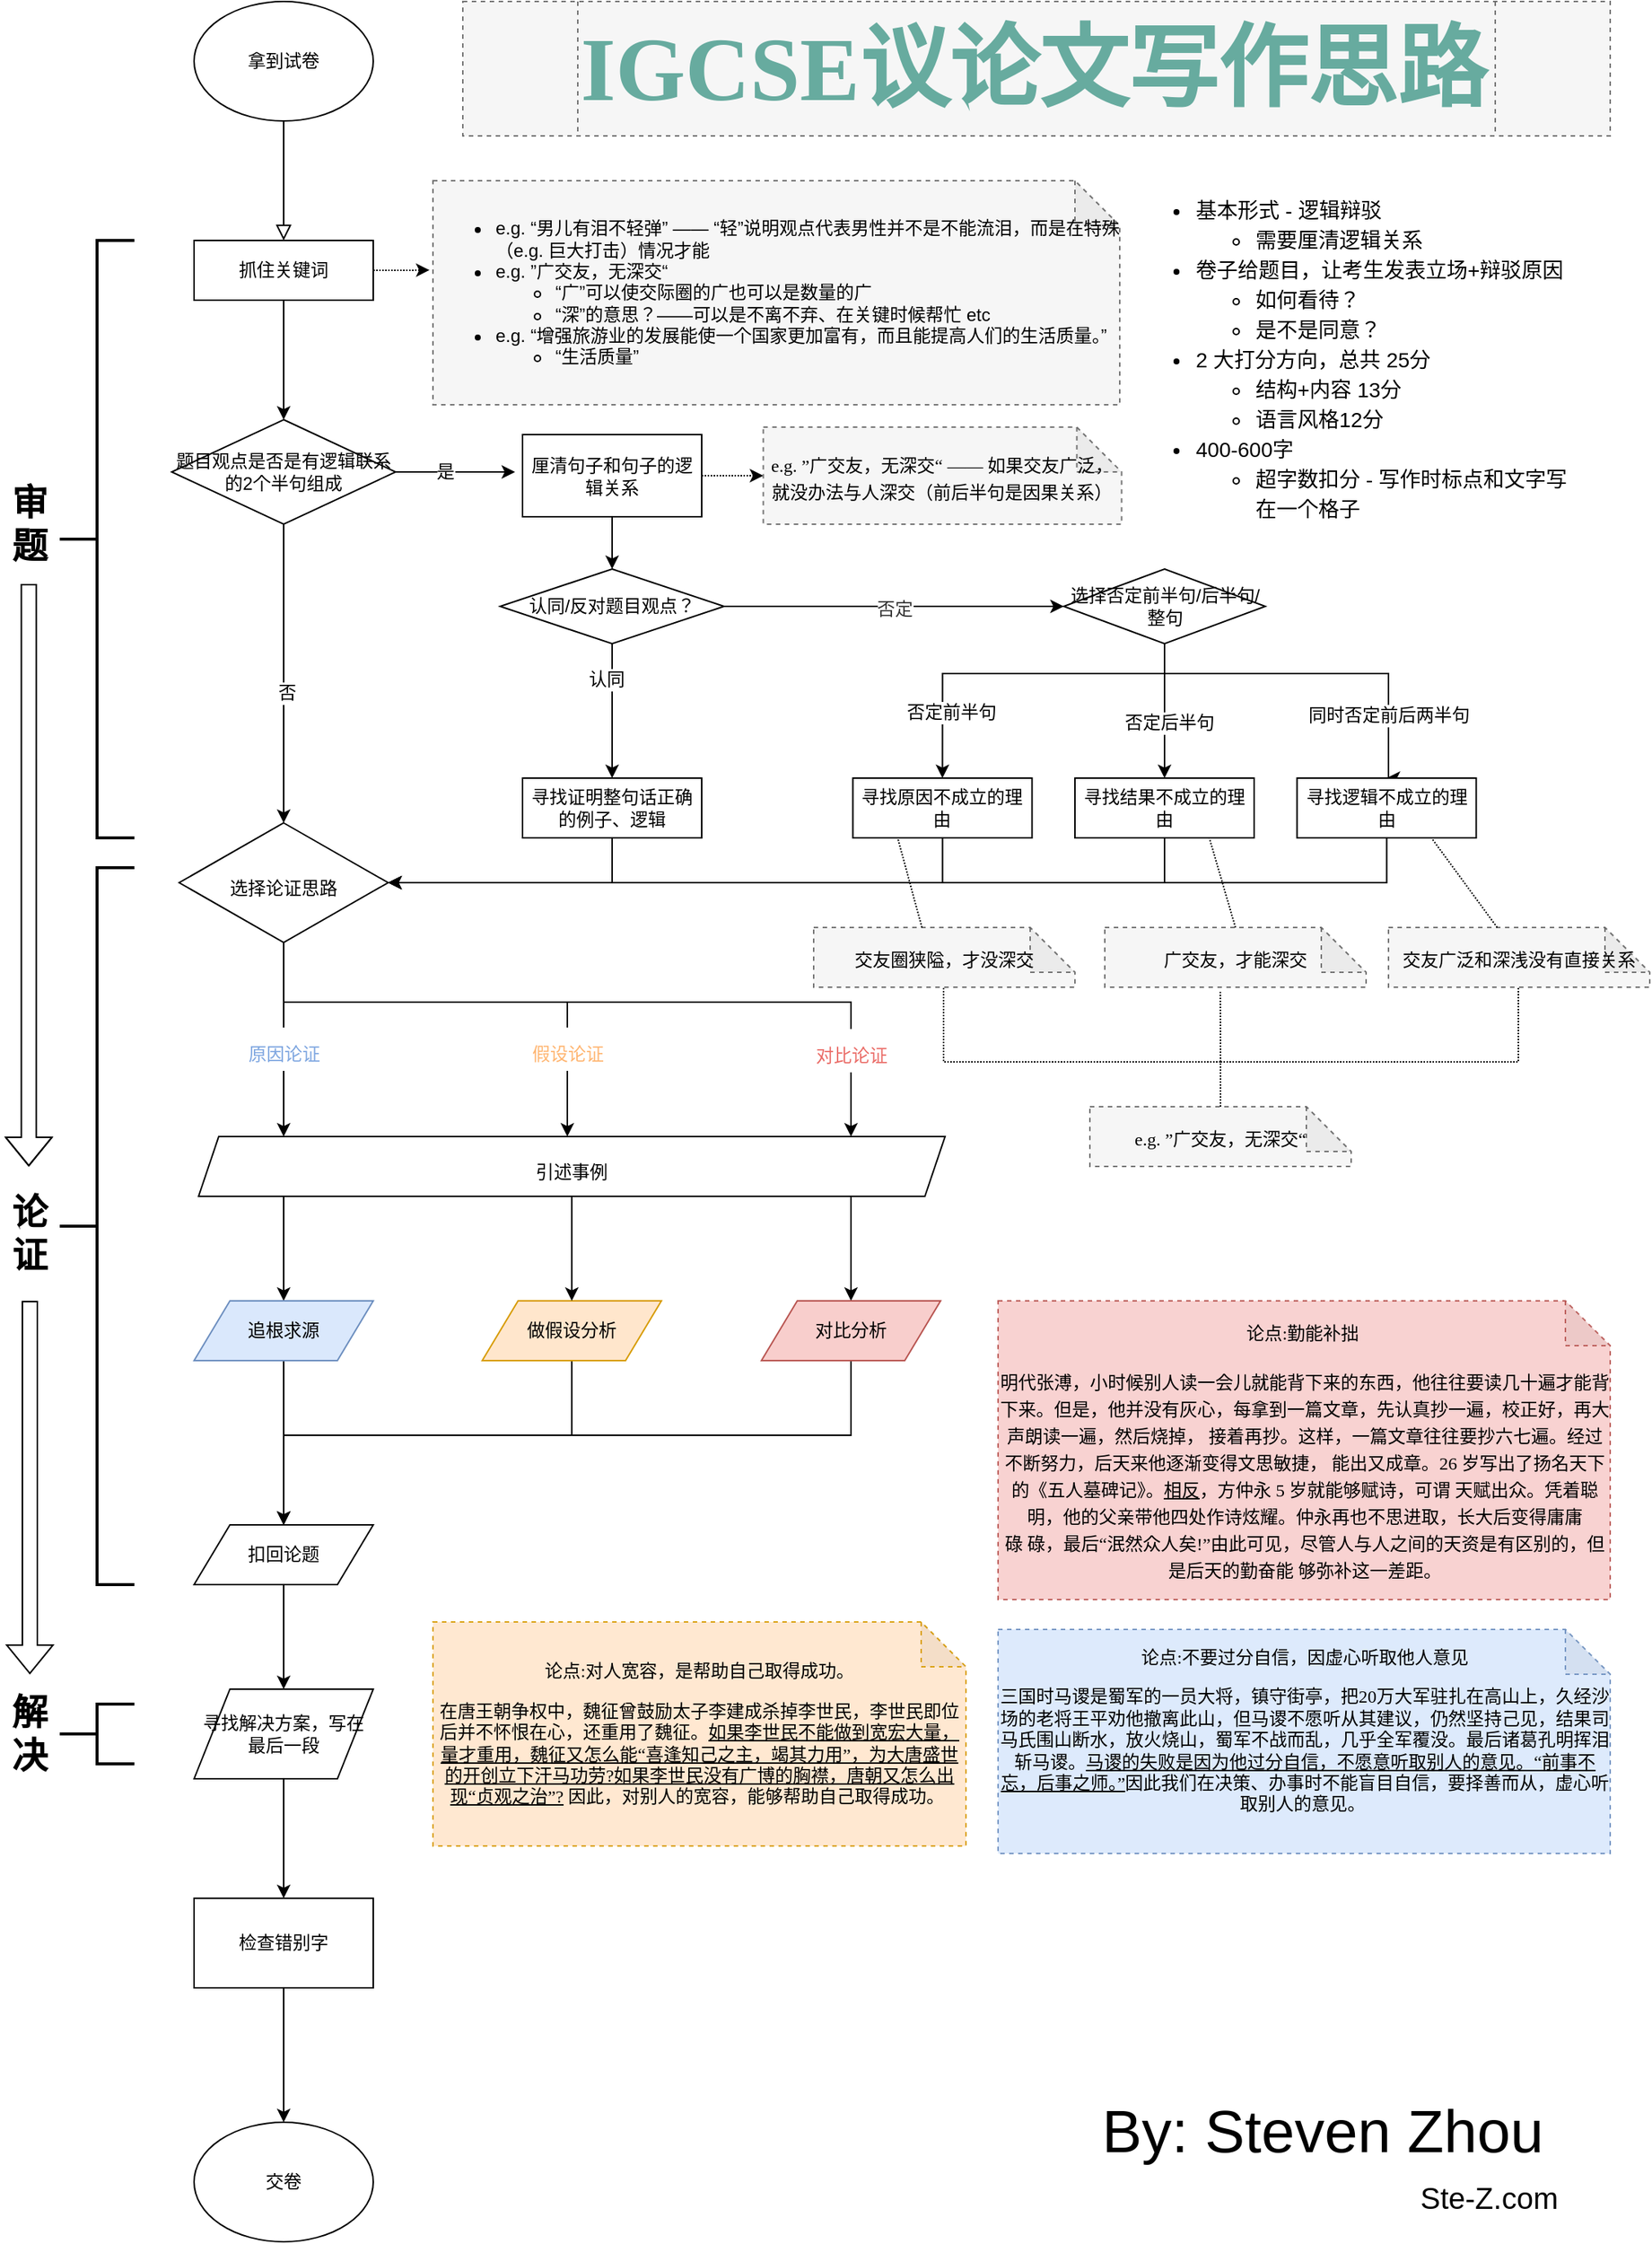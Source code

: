 <mxfile version="12.7.9" type="github">
  <diagram id="C5RBs43oDa-KdzZeNtuy" name="Page-1">
    <mxGraphModel dx="2218" dy="1320" grid="1" gridSize="10" guides="1" tooltips="1" connect="1" arrows="1" fold="1" page="1" pageScale="1" pageWidth="1169" pageHeight="1654" math="0" shadow="0">
      <root>
        <mxCell id="WIyWlLk6GJQsqaUBKTNV-0" />
        <mxCell id="WIyWlLk6GJQsqaUBKTNV-1" parent="WIyWlLk6GJQsqaUBKTNV-0" />
        <mxCell id="WIyWlLk6GJQsqaUBKTNV-2" value="" style="rounded=0;html=1;jettySize=auto;orthogonalLoop=1;fontSize=11;endArrow=block;endFill=0;endSize=8;strokeWidth=1;shadow=0;labelBackgroundColor=none;edgeStyle=orthogonalEdgeStyle;" parent="WIyWlLk6GJQsqaUBKTNV-1" edge="1">
          <mxGeometry relative="1" as="geometry">
            <mxPoint x="220" y="120" as="sourcePoint" />
            <mxPoint x="220" y="200" as="targetPoint" />
          </mxGeometry>
        </mxCell>
        <mxCell id="fNBgP7wJLayAHlmzlizY-0" value="拿到试卷" style="ellipse;whiteSpace=wrap;html=1;" parent="WIyWlLk6GJQsqaUBKTNV-1" vertex="1">
          <mxGeometry x="160" y="40" width="120" height="80" as="geometry" />
        </mxCell>
        <mxCell id="fNBgP7wJLayAHlmzlizY-6" value="" style="edgeStyle=orthogonalEdgeStyle;rounded=0;orthogonalLoop=1;jettySize=auto;html=1;" parent="WIyWlLk6GJQsqaUBKTNV-1" source="fNBgP7wJLayAHlmzlizY-3" edge="1">
          <mxGeometry relative="1" as="geometry">
            <mxPoint x="220" y="320" as="targetPoint" />
          </mxGeometry>
        </mxCell>
        <mxCell id="fNBgP7wJLayAHlmzlizY-166" style="edgeStyle=orthogonalEdgeStyle;rounded=0;orthogonalLoop=1;jettySize=auto;html=1;entryX=-0.005;entryY=0.399;entryDx=0;entryDy=0;entryPerimeter=0;dashed=1;dashPattern=1 1;fontFamily=Lucida Console;fontSize=60;fontColor=#333333;" parent="WIyWlLk6GJQsqaUBKTNV-1" source="fNBgP7wJLayAHlmzlizY-3" target="fNBgP7wJLayAHlmzlizY-158" edge="1">
          <mxGeometry relative="1" as="geometry" />
        </mxCell>
        <mxCell id="fNBgP7wJLayAHlmzlizY-3" value="抓住关键词" style="rounded=0;whiteSpace=wrap;html=1;" parent="WIyWlLk6GJQsqaUBKTNV-1" vertex="1">
          <mxGeometry x="160" y="200" width="120" height="40" as="geometry" />
        </mxCell>
        <mxCell id="fNBgP7wJLayAHlmzlizY-9" value="" style="edgeStyle=orthogonalEdgeStyle;rounded=0;orthogonalLoop=1;jettySize=auto;html=1;" parent="WIyWlLk6GJQsqaUBKTNV-1" source="fNBgP7wJLayAHlmzlizY-7" edge="1">
          <mxGeometry relative="1" as="geometry">
            <mxPoint x="375.0" y="355" as="targetPoint" />
          </mxGeometry>
        </mxCell>
        <mxCell id="fNBgP7wJLayAHlmzlizY-14" value="是" style="text;html=1;align=center;verticalAlign=middle;resizable=0;points=[];labelBackgroundColor=#ffffff;" parent="fNBgP7wJLayAHlmzlizY-9" vertex="1" connectable="0">
          <mxGeometry x="-0.175" relative="1" as="geometry">
            <mxPoint as="offset" />
          </mxGeometry>
        </mxCell>
        <mxCell id="fNBgP7wJLayAHlmzlizY-12" value="" style="edgeStyle=orthogonalEdgeStyle;rounded=0;orthogonalLoop=1;jettySize=auto;html=1;entryX=0.5;entryY=0;entryDx=0;entryDy=0;" parent="WIyWlLk6GJQsqaUBKTNV-1" source="fNBgP7wJLayAHlmzlizY-7" target="fNBgP7wJLayAHlmzlizY-26" edge="1">
          <mxGeometry relative="1" as="geometry">
            <mxPoint x="220" y="470" as="targetPoint" />
          </mxGeometry>
        </mxCell>
        <mxCell id="fNBgP7wJLayAHlmzlizY-13" value="否" style="text;html=1;align=center;verticalAlign=middle;resizable=0;points=[];labelBackgroundColor=#ffffff;" parent="fNBgP7wJLayAHlmzlizY-12" vertex="1" connectable="0">
          <mxGeometry x="0.125" y="2" relative="1" as="geometry">
            <mxPoint as="offset" />
          </mxGeometry>
        </mxCell>
        <mxCell id="fNBgP7wJLayAHlmzlizY-7" value="题目观点是否是有逻辑联系的2个半句组成" style="rhombus;whiteSpace=wrap;html=1;align=center;verticalAlign=middle;" parent="WIyWlLk6GJQsqaUBKTNV-1" vertex="1">
          <mxGeometry x="145" y="320" width="150" height="70" as="geometry" />
        </mxCell>
        <mxCell id="fNBgP7wJLayAHlmzlizY-93" value="" style="edgeStyle=orthogonalEdgeStyle;rounded=0;orthogonalLoop=1;jettySize=auto;html=1;fontSize=12;entryX=0.5;entryY=0;entryDx=0;entryDy=0;" parent="WIyWlLk6GJQsqaUBKTNV-1" source="fNBgP7wJLayAHlmzlizY-15" target="fNBgP7wJLayAHlmzlizY-94" edge="1">
          <mxGeometry relative="1" as="geometry">
            <mxPoint x="440" y="450" as="targetPoint" />
          </mxGeometry>
        </mxCell>
        <mxCell id="fNBgP7wJLayAHlmzlizY-160" style="edgeStyle=orthogonalEdgeStyle;rounded=0;orthogonalLoop=1;jettySize=auto;html=1;entryX=0;entryY=0.5;entryDx=0;entryDy=0;entryPerimeter=0;dashed=1;dashPattern=1 1;fontFamily=Lucida Console;fontSize=60;fontColor=#333333;" parent="WIyWlLk6GJQsqaUBKTNV-1" source="fNBgP7wJLayAHlmzlizY-15" target="fNBgP7wJLayAHlmzlizY-157" edge="1">
          <mxGeometry relative="1" as="geometry" />
        </mxCell>
        <mxCell id="fNBgP7wJLayAHlmzlizY-15" value="厘清句子和句子的逻辑关系" style="rounded=0;whiteSpace=wrap;html=1;align=center;" parent="WIyWlLk6GJQsqaUBKTNV-1" vertex="1">
          <mxGeometry x="380" y="330" width="120" height="55" as="geometry" />
        </mxCell>
        <mxCell id="fNBgP7wJLayAHlmzlizY-16" value="" style="strokeWidth=2;html=1;shape=mxgraph.flowchart.annotation_2;align=left;labelPosition=right;pointerEvents=1;" parent="WIyWlLk6GJQsqaUBKTNV-1" vertex="1">
          <mxGeometry x="70" y="200" width="50" height="400" as="geometry" />
        </mxCell>
        <mxCell id="fNBgP7wJLayAHlmzlizY-126" style="edgeStyle=orthogonalEdgeStyle;rounded=0;orthogonalLoop=1;jettySize=auto;html=1;fontSize=12;fontColor=#EA6B66;shape=flexArrow;" parent="WIyWlLk6GJQsqaUBKTNV-1" edge="1">
          <mxGeometry relative="1" as="geometry">
            <mxPoint x="49.29" y="820" as="targetPoint" />
            <mxPoint x="49.29" y="430" as="sourcePoint" />
            <Array as="points">
              <mxPoint x="49.29" y="460" />
              <mxPoint x="49.29" y="460" />
            </Array>
          </mxGeometry>
        </mxCell>
        <mxCell id="fNBgP7wJLayAHlmzlizY-19" value="审题" style="text;html=1;strokeColor=none;fillColor=none;align=center;verticalAlign=middle;whiteSpace=wrap;rounded=0;fontStyle=1;fontSize=24;" parent="WIyWlLk6GJQsqaUBKTNV-1" vertex="1">
          <mxGeometry x="30" y="380" width="40" height="20" as="geometry" />
        </mxCell>
        <mxCell id="fNBgP7wJLayAHlmzlizY-24" value="" style="strokeWidth=2;html=1;shape=mxgraph.flowchart.annotation_2;align=left;labelPosition=right;pointerEvents=1;" parent="WIyWlLk6GJQsqaUBKTNV-1" vertex="1">
          <mxGeometry x="70" y="620" width="50" height="480" as="geometry" />
        </mxCell>
        <mxCell id="fNBgP7wJLayAHlmzlizY-130" style="edgeStyle=orthogonalEdgeStyle;shape=flexArrow;rounded=0;orthogonalLoop=1;jettySize=auto;html=1;fontSize=12;fontColor=#EA6B66;" parent="WIyWlLk6GJQsqaUBKTNV-1" edge="1">
          <mxGeometry relative="1" as="geometry">
            <mxPoint x="50" y="1160" as="targetPoint" />
            <mxPoint x="50" y="910" as="sourcePoint" />
          </mxGeometry>
        </mxCell>
        <mxCell id="fNBgP7wJLayAHlmzlizY-25" value="论证" style="text;html=1;strokeColor=none;fillColor=none;align=center;verticalAlign=middle;whiteSpace=wrap;rounded=0;fontStyle=1;fontSize=24;" parent="WIyWlLk6GJQsqaUBKTNV-1" vertex="1">
          <mxGeometry x="30" y="855" width="40" height="20" as="geometry" />
        </mxCell>
        <mxCell id="fNBgP7wJLayAHlmzlizY-28" value="" style="edgeStyle=orthogonalEdgeStyle;rounded=0;orthogonalLoop=1;jettySize=auto;html=1;fontSize=24;" parent="WIyWlLk6GJQsqaUBKTNV-1" source="fNBgP7wJLayAHlmzlizY-26" target="fNBgP7wJLayAHlmzlizY-35" edge="1">
          <mxGeometry relative="1" as="geometry">
            <mxPoint x="330" y="790" as="targetPoint" />
            <Array as="points">
              <mxPoint x="220" y="710" />
              <mxPoint x="410" y="710" />
            </Array>
          </mxGeometry>
        </mxCell>
        <mxCell id="fNBgP7wJLayAHlmzlizY-32" value="&lt;font style=&quot;font-size: 12px&quot;&gt;假设论证&lt;/font&gt;" style="text;html=1;align=center;verticalAlign=middle;resizable=0;points=[];labelBackgroundColor=#ffffff;fontSize=24;fontColor=#FFB570;" parent="fNBgP7wJLayAHlmzlizY-28" vertex="1" connectable="0">
          <mxGeometry x="0.583" y="-2" relative="1" as="geometry">
            <mxPoint x="2" y="6.9" as="offset" />
          </mxGeometry>
        </mxCell>
        <mxCell id="fNBgP7wJLayAHlmzlizY-29" style="edgeStyle=orthogonalEdgeStyle;rounded=0;orthogonalLoop=1;jettySize=auto;html=1;fontSize=24;" parent="WIyWlLk6GJQsqaUBKTNV-1" source="fNBgP7wJLayAHlmzlizY-26" target="fNBgP7wJLayAHlmzlizY-35" edge="1">
          <mxGeometry relative="1" as="geometry">
            <mxPoint x="220" y="790" as="targetPoint" />
            <Array as="points">
              <mxPoint x="220" y="770" />
              <mxPoint x="220" y="770" />
            </Array>
          </mxGeometry>
        </mxCell>
        <mxCell id="fNBgP7wJLayAHlmzlizY-31" value="&lt;font style=&quot;font-size: 12px&quot;&gt;原因论证&lt;/font&gt;" style="text;html=1;align=center;verticalAlign=middle;resizable=0;points=[];labelBackgroundColor=#ffffff;fontSize=24;fontColor=#7EA6E0;" parent="fNBgP7wJLayAHlmzlizY-29" vertex="1" connectable="0">
          <mxGeometry x="0.033" y="1" relative="1" as="geometry">
            <mxPoint x="-1" y="3.33" as="offset" />
          </mxGeometry>
        </mxCell>
        <mxCell id="fNBgP7wJLayAHlmzlizY-30" style="edgeStyle=orthogonalEdgeStyle;rounded=0;orthogonalLoop=1;jettySize=auto;html=1;fontSize=24;" parent="WIyWlLk6GJQsqaUBKTNV-1" source="fNBgP7wJLayAHlmzlizY-26" target="fNBgP7wJLayAHlmzlizY-35" edge="1">
          <mxGeometry relative="1" as="geometry">
            <mxPoint x="440" y="790" as="targetPoint" />
            <Array as="points">
              <mxPoint x="220" y="710" />
              <mxPoint x="600" y="710" />
            </Array>
          </mxGeometry>
        </mxCell>
        <mxCell id="fNBgP7wJLayAHlmzlizY-33" value="&lt;font style=&quot;font-size: 12px&quot;&gt;对比论证&lt;/font&gt;" style="text;html=1;align=center;verticalAlign=middle;resizable=0;points=[];labelBackgroundColor=#ffffff;fontSize=24;fontColor=#EA6B66;" parent="fNBgP7wJLayAHlmzlizY-30" vertex="1" connectable="0">
          <mxGeometry x="0.659" y="1" relative="1" as="geometry">
            <mxPoint x="-1" y="28.97" as="offset" />
          </mxGeometry>
        </mxCell>
        <mxCell id="fNBgP7wJLayAHlmzlizY-26" value="&lt;font style=&quot;font-size: 12px&quot;&gt;选择论证思路&lt;/font&gt;" style="rhombus;whiteSpace=wrap;html=1;fontSize=24;align=center;" parent="WIyWlLk6GJQsqaUBKTNV-1" vertex="1">
          <mxGeometry x="150" y="590" width="140" height="80" as="geometry" />
        </mxCell>
        <mxCell id="fNBgP7wJLayAHlmzlizY-38" value="" style="edgeStyle=orthogonalEdgeStyle;rounded=0;orthogonalLoop=1;jettySize=auto;html=1;fontSize=24;entryX=0.5;entryY=0;entryDx=0;entryDy=0;" parent="WIyWlLk6GJQsqaUBKTNV-1" source="fNBgP7wJLayAHlmzlizY-35" target="fNBgP7wJLayAHlmzlizY-66" edge="1">
          <mxGeometry relative="1" as="geometry">
            <mxPoint x="220.0" y="936.429" as="targetPoint" />
            <Array as="points">
              <mxPoint x="220" y="800" />
            </Array>
          </mxGeometry>
        </mxCell>
        <mxCell id="fNBgP7wJLayAHlmzlizY-75" style="edgeStyle=orthogonalEdgeStyle;rounded=0;orthogonalLoop=1;jettySize=auto;html=1;fontSize=12;" parent="WIyWlLk6GJQsqaUBKTNV-1" source="fNBgP7wJLayAHlmzlizY-35" target="fNBgP7wJLayAHlmzlizY-74" edge="1">
          <mxGeometry relative="1" as="geometry">
            <Array as="points">
              <mxPoint x="600" y="890" />
              <mxPoint x="600" y="890" />
            </Array>
          </mxGeometry>
        </mxCell>
        <mxCell id="fNBgP7wJLayAHlmzlizY-35" value="&lt;font style=&quot;font-size: 12px&quot;&gt;引述事例&lt;/font&gt;" style="shape=parallelogram;perimeter=parallelogramPerimeter;whiteSpace=wrap;html=1;fontSize=24;align=center;size=0.027;" parent="WIyWlLk6GJQsqaUBKTNV-1" vertex="1">
          <mxGeometry x="163" y="800" width="500" height="40" as="geometry" />
        </mxCell>
        <mxCell id="fNBgP7wJLayAHlmzlizY-71" style="edgeStyle=orthogonalEdgeStyle;rounded=0;orthogonalLoop=1;jettySize=auto;html=1;exitX=0.5;exitY=1;exitDx=0;exitDy=0;entryX=0.5;entryY=0;entryDx=0;entryDy=0;fontSize=12;" parent="WIyWlLk6GJQsqaUBKTNV-1" source="fNBgP7wJLayAHlmzlizY-66" edge="1">
          <mxGeometry relative="1" as="geometry">
            <mxPoint x="220.0" y="1060" as="targetPoint" />
          </mxGeometry>
        </mxCell>
        <mxCell id="fNBgP7wJLayAHlmzlizY-66" value="&lt;span style=&quot;white-space: normal&quot;&gt;追根求源&lt;/span&gt;" style="shape=parallelogram;perimeter=parallelogramPerimeter;whiteSpace=wrap;html=1;fontSize=12;align=center;fillColor=#dae8fc;strokeColor=#6c8ebf;" parent="WIyWlLk6GJQsqaUBKTNV-1" vertex="1">
          <mxGeometry x="160" y="910" width="120" height="40" as="geometry" />
        </mxCell>
        <mxCell id="fNBgP7wJLayAHlmzlizY-76" style="edgeStyle=orthogonalEdgeStyle;rounded=0;orthogonalLoop=1;jettySize=auto;html=1;entryX=0.5;entryY=0;entryDx=0;entryDy=0;fontSize=12;" parent="WIyWlLk6GJQsqaUBKTNV-1" source="fNBgP7wJLayAHlmzlizY-72" edge="1">
          <mxGeometry relative="1" as="geometry">
            <mxPoint x="220.0" y="1060" as="targetPoint" />
            <Array as="points">
              <mxPoint x="413" y="1000" />
              <mxPoint x="220" y="1000" />
            </Array>
          </mxGeometry>
        </mxCell>
        <mxCell id="fNBgP7wJLayAHlmzlizY-72" value="&lt;span style=&quot;white-space: normal&quot;&gt;做假设分析&lt;/span&gt;" style="shape=parallelogram;perimeter=parallelogramPerimeter;whiteSpace=wrap;html=1;fontSize=12;align=center;fillColor=#ffe6cc;strokeColor=#d79b00;" parent="WIyWlLk6GJQsqaUBKTNV-1" vertex="1">
          <mxGeometry x="353" y="910" width="120" height="40" as="geometry" />
        </mxCell>
        <mxCell id="fNBgP7wJLayAHlmzlizY-73" value="" style="edgeStyle=orthogonalEdgeStyle;rounded=0;orthogonalLoop=1;jettySize=auto;html=1;fontSize=24;entryX=0.5;entryY=0;entryDx=0;entryDy=0;" parent="WIyWlLk6GJQsqaUBKTNV-1" source="fNBgP7wJLayAHlmzlizY-35" target="fNBgP7wJLayAHlmzlizY-72" edge="1">
          <mxGeometry relative="1" as="geometry">
            <mxPoint x="410.0" y="840" as="sourcePoint" />
            <mxPoint x="410.0" y="930" as="targetPoint" />
            <Array as="points" />
          </mxGeometry>
        </mxCell>
        <mxCell id="fNBgP7wJLayAHlmzlizY-77" style="edgeStyle=orthogonalEdgeStyle;rounded=0;orthogonalLoop=1;jettySize=auto;html=1;fontSize=12;" parent="WIyWlLk6GJQsqaUBKTNV-1" source="fNBgP7wJLayAHlmzlizY-74" edge="1">
          <mxGeometry relative="1" as="geometry">
            <mxPoint x="220" y="1060" as="targetPoint" />
            <Array as="points">
              <mxPoint x="600" y="1000" />
              <mxPoint x="220" y="1000" />
            </Array>
          </mxGeometry>
        </mxCell>
        <mxCell id="fNBgP7wJLayAHlmzlizY-74" value="&lt;span style=&quot;white-space: normal&quot;&gt;对比分析&lt;/span&gt;" style="shape=parallelogram;perimeter=parallelogramPerimeter;whiteSpace=wrap;html=1;fontSize=12;align=center;fillColor=#f8cecc;strokeColor=#b85450;" parent="WIyWlLk6GJQsqaUBKTNV-1" vertex="1">
          <mxGeometry x="540" y="910" width="120" height="40" as="geometry" />
        </mxCell>
        <mxCell id="fNBgP7wJLayAHlmzlizY-79" style="edgeStyle=orthogonalEdgeStyle;rounded=0;orthogonalLoop=1;jettySize=auto;html=1;exitX=0.5;exitY=1;exitDx=0;exitDy=0;fontSize=12;" parent="WIyWlLk6GJQsqaUBKTNV-1" source="fNBgP7wJLayAHlmzlizY-78" edge="1">
          <mxGeometry relative="1" as="geometry">
            <mxPoint x="220.0" y="1170" as="targetPoint" />
          </mxGeometry>
        </mxCell>
        <mxCell id="fNBgP7wJLayAHlmzlizY-78" value="扣回论题" style="shape=parallelogram;perimeter=parallelogramPerimeter;whiteSpace=wrap;html=1;fontSize=12;align=center;" parent="WIyWlLk6GJQsqaUBKTNV-1" vertex="1">
          <mxGeometry x="160" y="1060" width="120" height="40" as="geometry" />
        </mxCell>
        <mxCell id="fNBgP7wJLayAHlmzlizY-131" style="edgeStyle=orthogonalEdgeStyle;rounded=0;orthogonalLoop=1;jettySize=auto;html=1;entryX=0.5;entryY=0;entryDx=0;entryDy=0;fontSize=12;fontColor=#EA6B66;" parent="WIyWlLk6GJQsqaUBKTNV-1" source="fNBgP7wJLayAHlmzlizY-80" target="fNBgP7wJLayAHlmzlizY-85" edge="1">
          <mxGeometry relative="1" as="geometry" />
        </mxCell>
        <mxCell id="fNBgP7wJLayAHlmzlizY-80" value="&lt;span style=&quot;white-space: normal&quot;&gt;寻找解决方案，写在最后一段&lt;/span&gt;" style="shape=parallelogram;perimeter=parallelogramPerimeter;whiteSpace=wrap;html=1;fontSize=12;align=center;" parent="WIyWlLk6GJQsqaUBKTNV-1" vertex="1">
          <mxGeometry x="160" y="1170" width="120" height="60" as="geometry" />
        </mxCell>
        <mxCell id="fNBgP7wJLayAHlmzlizY-84" value="交卷" style="ellipse;whiteSpace=wrap;html=1;fontSize=12;align=center;" parent="WIyWlLk6GJQsqaUBKTNV-1" vertex="1">
          <mxGeometry x="160" y="1460" width="120" height="80" as="geometry" />
        </mxCell>
        <mxCell id="fNBgP7wJLayAHlmzlizY-117" style="edgeStyle=orthogonalEdgeStyle;rounded=0;orthogonalLoop=1;jettySize=auto;html=1;fontSize=12;" parent="WIyWlLk6GJQsqaUBKTNV-1" source="fNBgP7wJLayAHlmzlizY-85" target="fNBgP7wJLayAHlmzlizY-84" edge="1">
          <mxGeometry relative="1" as="geometry" />
        </mxCell>
        <mxCell id="fNBgP7wJLayAHlmzlizY-85" value="检查错别字" style="rounded=0;whiteSpace=wrap;html=1;fontSize=12;align=center;" parent="WIyWlLk6GJQsqaUBKTNV-1" vertex="1">
          <mxGeometry x="160" y="1310" width="120" height="60" as="geometry" />
        </mxCell>
        <mxCell id="fNBgP7wJLayAHlmzlizY-98" style="edgeStyle=orthogonalEdgeStyle;rounded=0;orthogonalLoop=1;jettySize=auto;html=1;entryX=0.5;entryY=0;entryDx=0;entryDy=0;fontSize=12;" parent="WIyWlLk6GJQsqaUBKTNV-1" source="fNBgP7wJLayAHlmzlizY-94" target="fNBgP7wJLayAHlmzlizY-97" edge="1">
          <mxGeometry relative="1" as="geometry" />
        </mxCell>
        <mxCell id="fNBgP7wJLayAHlmzlizY-99" value="认同" style="text;html=1;align=center;verticalAlign=middle;resizable=0;points=[];labelBackgroundColor=#ffffff;fontSize=12;" parent="fNBgP7wJLayAHlmzlizY-98" vertex="1" connectable="0">
          <mxGeometry x="-0.474" y="-4" relative="1" as="geometry">
            <mxPoint as="offset" />
          </mxGeometry>
        </mxCell>
        <mxCell id="fNBgP7wJLayAHlmzlizY-102" value="" style="edgeStyle=orthogonalEdgeStyle;rounded=0;orthogonalLoop=1;jettySize=auto;html=1;fontSize=12;" parent="WIyWlLk6GJQsqaUBKTNV-1" source="fNBgP7wJLayAHlmzlizY-94" target="fNBgP7wJLayAHlmzlizY-101" edge="1">
          <mxGeometry relative="1" as="geometry" />
        </mxCell>
        <mxCell id="fNBgP7wJLayAHlmzlizY-163" value="&lt;font style=&quot;font-size: 12px&quot;&gt;否定&lt;/font&gt;" style="text;html=1;align=center;verticalAlign=middle;resizable=0;points=[];labelBackgroundColor=#ffffff;fontSize=60;fontFamily=Lucida Console;fontColor=#333333;" parent="fNBgP7wJLayAHlmzlizY-102" vertex="1" connectable="0">
          <mxGeometry x="0.012" y="2" relative="1" as="geometry">
            <mxPoint x="-1" y="-13" as="offset" />
          </mxGeometry>
        </mxCell>
        <mxCell id="fNBgP7wJLayAHlmzlizY-94" value="认同/反对题目观点？" style="rhombus;whiteSpace=wrap;html=1;fontSize=12;align=center;" parent="WIyWlLk6GJQsqaUBKTNV-1" vertex="1">
          <mxGeometry x="365" y="420" width="150" height="50" as="geometry" />
        </mxCell>
        <mxCell id="fNBgP7wJLayAHlmzlizY-106" style="edgeStyle=orthogonalEdgeStyle;rounded=0;orthogonalLoop=1;jettySize=auto;html=1;entryX=0.5;entryY=0;entryDx=0;entryDy=0;fontSize=12;" parent="WIyWlLk6GJQsqaUBKTNV-1" source="fNBgP7wJLayAHlmzlizY-101" target="fNBgP7wJLayAHlmzlizY-103" edge="1">
          <mxGeometry relative="1" as="geometry">
            <Array as="points">
              <mxPoint x="810" y="490" />
              <mxPoint x="661" y="490" />
            </Array>
          </mxGeometry>
        </mxCell>
        <mxCell id="fNBgP7wJLayAHlmzlizY-109" value="否定前半句" style="text;html=1;align=center;verticalAlign=middle;resizable=0;points=[];labelBackgroundColor=#ffffff;fontSize=12;" parent="fNBgP7wJLayAHlmzlizY-106" vertex="1" connectable="0">
          <mxGeometry x="0.631" y="5" relative="1" as="geometry">
            <mxPoint as="offset" />
          </mxGeometry>
        </mxCell>
        <mxCell id="fNBgP7wJLayAHlmzlizY-107" style="edgeStyle=orthogonalEdgeStyle;rounded=0;orthogonalLoop=1;jettySize=auto;html=1;entryX=0.5;entryY=0;entryDx=0;entryDy=0;fontSize=12;" parent="WIyWlLk6GJQsqaUBKTNV-1" source="fNBgP7wJLayAHlmzlizY-101" target="fNBgP7wJLayAHlmzlizY-104" edge="1">
          <mxGeometry relative="1" as="geometry">
            <Array as="points">
              <mxPoint x="810" y="540" />
              <mxPoint x="810" y="540" />
            </Array>
          </mxGeometry>
        </mxCell>
        <mxCell id="fNBgP7wJLayAHlmzlizY-110" value="否定后半句" style="text;html=1;align=center;verticalAlign=middle;resizable=0;points=[];labelBackgroundColor=#ffffff;fontSize=12;" parent="fNBgP7wJLayAHlmzlizY-107" vertex="1" connectable="0">
          <mxGeometry x="0.181" y="3" relative="1" as="geometry">
            <mxPoint as="offset" />
          </mxGeometry>
        </mxCell>
        <mxCell id="fNBgP7wJLayAHlmzlizY-108" style="edgeStyle=orthogonalEdgeStyle;rounded=0;orthogonalLoop=1;jettySize=auto;html=1;entryX=0.5;entryY=0;entryDx=0;entryDy=0;fontSize=12;" parent="WIyWlLk6GJQsqaUBKTNV-1" source="fNBgP7wJLayAHlmzlizY-101" target="fNBgP7wJLayAHlmzlizY-105" edge="1">
          <mxGeometry relative="1" as="geometry">
            <Array as="points">
              <mxPoint x="810" y="490" />
              <mxPoint x="960" y="490" />
            </Array>
          </mxGeometry>
        </mxCell>
        <mxCell id="fNBgP7wJLayAHlmzlizY-111" value="同时否定前后两半句" style="text;html=1;align=center;verticalAlign=middle;resizable=0;points=[];labelBackgroundColor=#ffffff;fontSize=12;" parent="fNBgP7wJLayAHlmzlizY-108" vertex="1" connectable="0">
          <mxGeometry x="0.637" relative="1" as="geometry">
            <mxPoint as="offset" />
          </mxGeometry>
        </mxCell>
        <mxCell id="fNBgP7wJLayAHlmzlizY-101" value="选择否定前半句/后半句/整句" style="rhombus;whiteSpace=wrap;html=1;fontSize=12;align=center;" parent="WIyWlLk6GJQsqaUBKTNV-1" vertex="1">
          <mxGeometry x="742.5" y="420" width="135" height="50" as="geometry" />
        </mxCell>
        <mxCell id="fNBgP7wJLayAHlmzlizY-100" style="edgeStyle=orthogonalEdgeStyle;rounded=0;orthogonalLoop=1;jettySize=auto;html=1;entryX=1;entryY=0.5;entryDx=0;entryDy=0;fontSize=12;" parent="WIyWlLk6GJQsqaUBKTNV-1" source="fNBgP7wJLayAHlmzlizY-97" target="fNBgP7wJLayAHlmzlizY-26" edge="1">
          <mxGeometry relative="1" as="geometry">
            <Array as="points">
              <mxPoint x="440" y="630" />
            </Array>
          </mxGeometry>
        </mxCell>
        <mxCell id="fNBgP7wJLayAHlmzlizY-97" value="寻找证明整句话正确的例子、逻辑" style="rounded=0;whiteSpace=wrap;html=1;fontSize=12;align=center;" parent="WIyWlLk6GJQsqaUBKTNV-1" vertex="1">
          <mxGeometry x="380" y="560" width="120" height="40" as="geometry" />
        </mxCell>
        <mxCell id="fNBgP7wJLayAHlmzlizY-112" style="edgeStyle=orthogonalEdgeStyle;rounded=0;orthogonalLoop=1;jettySize=auto;html=1;entryX=1;entryY=0.5;entryDx=0;entryDy=0;fontSize=12;" parent="WIyWlLk6GJQsqaUBKTNV-1" source="fNBgP7wJLayAHlmzlizY-103" target="fNBgP7wJLayAHlmzlizY-26" edge="1">
          <mxGeometry relative="1" as="geometry">
            <Array as="points">
              <mxPoint x="661" y="630" />
            </Array>
          </mxGeometry>
        </mxCell>
        <mxCell id="fNBgP7wJLayAHlmzlizY-103" value="寻找原因不成立的理由" style="rounded=0;whiteSpace=wrap;html=1;fontSize=12;align=center;" parent="WIyWlLk6GJQsqaUBKTNV-1" vertex="1">
          <mxGeometry x="601.25" y="560" width="120" height="40" as="geometry" />
        </mxCell>
        <mxCell id="fNBgP7wJLayAHlmzlizY-113" style="edgeStyle=orthogonalEdgeStyle;rounded=0;orthogonalLoop=1;jettySize=auto;html=1;entryX=1;entryY=0.5;entryDx=0;entryDy=0;fontSize=12;" parent="WIyWlLk6GJQsqaUBKTNV-1" source="fNBgP7wJLayAHlmzlizY-104" target="fNBgP7wJLayAHlmzlizY-26" edge="1">
          <mxGeometry relative="1" as="geometry">
            <Array as="points">
              <mxPoint x="810" y="630" />
            </Array>
          </mxGeometry>
        </mxCell>
        <mxCell id="fNBgP7wJLayAHlmzlizY-104" value="寻找结果不成立的理由" style="rounded=0;whiteSpace=wrap;html=1;fontSize=12;align=center;" parent="WIyWlLk6GJQsqaUBKTNV-1" vertex="1">
          <mxGeometry x="750" y="560" width="120" height="40" as="geometry" />
        </mxCell>
        <mxCell id="fNBgP7wJLayAHlmzlizY-114" style="edgeStyle=orthogonalEdgeStyle;rounded=0;orthogonalLoop=1;jettySize=auto;html=1;entryX=1;entryY=0.5;entryDx=0;entryDy=0;fontSize=12;" parent="WIyWlLk6GJQsqaUBKTNV-1" source="fNBgP7wJLayAHlmzlizY-105" target="fNBgP7wJLayAHlmzlizY-26" edge="1">
          <mxGeometry relative="1" as="geometry">
            <Array as="points">
              <mxPoint x="959" y="630" />
            </Array>
          </mxGeometry>
        </mxCell>
        <mxCell id="fNBgP7wJLayAHlmzlizY-105" value="寻找逻辑不成立的理由" style="rounded=0;whiteSpace=wrap;html=1;fontSize=12;align=center;" parent="WIyWlLk6GJQsqaUBKTNV-1" vertex="1">
          <mxGeometry x="898.75" y="560" width="120" height="40" as="geometry" />
        </mxCell>
        <mxCell id="fNBgP7wJLayAHlmzlizY-127" value="" style="strokeWidth=2;html=1;shape=mxgraph.flowchart.annotation_2;align=left;labelPosition=right;pointerEvents=1;" parent="WIyWlLk6GJQsqaUBKTNV-1" vertex="1">
          <mxGeometry x="70" y="1180" width="50" height="40" as="geometry" />
        </mxCell>
        <mxCell id="fNBgP7wJLayAHlmzlizY-128" value="解决" style="text;html=1;strokeColor=none;fillColor=none;align=center;verticalAlign=middle;whiteSpace=wrap;rounded=0;fontStyle=1;fontSize=24;" parent="WIyWlLk6GJQsqaUBKTNV-1" vertex="1">
          <mxGeometry x="30" y="1190" width="40" height="20" as="geometry" />
        </mxCell>
        <mxCell id="fNBgP7wJLayAHlmzlizY-149" value="&lt;div class=&quot;column&quot; style=&quot;font-size: 12px ; white-space: normal&quot;&gt;&lt;p&gt;&lt;span&gt;论点:不要过分自信，因虚心听取他人意见&lt;/span&gt;&lt;br&gt;&lt;/p&gt;&lt;p&gt;三国时马谡是蜀军的一员大将，镇守街亭，把20万大军驻扎在高山上，久经沙场的老将王平劝他撤离此山，但马谡不愿听从其建议，仍然坚持己见，结果司马氏围山断水，放火烧山，蜀军不战而乱，几乎全军覆没。最后诸葛孔明挥泪斩马谡。&lt;u&gt;马谡的失败是因为他过分自信，不愿意听取别人的意见。“前事不忘，后事之师。”&lt;/u&gt;因此我们在决策、办事时不能盲目自信，要择善而从，虚心听取别人的意见。&amp;nbsp;&lt;/p&gt;&lt;br&gt;&lt;/div&gt;" style="shape=note;whiteSpace=wrap;html=1;backgroundOutline=1;darkOpacity=0.05;rounded=0;shadow=0;dashed=1;comic=0;fontFamily=Lucida Console;fontSize=60;opacity=90;align=center;fillColor=#dae8fc;strokeColor=#6c8ebf;" parent="WIyWlLk6GJQsqaUBKTNV-1" vertex="1">
          <mxGeometry x="698.5" y="1130" width="410" height="150" as="geometry" />
        </mxCell>
        <mxCell id="fNBgP7wJLayAHlmzlizY-150" value="&lt;div class=&quot;column&quot; style=&quot;font-size: 12px ; white-space: normal&quot;&gt;&lt;p&gt;论点:对人宽容，是帮助自己取得成功。&lt;br&gt;&lt;/p&gt;&lt;div class=&quot;page&quot; title=&quot;Page 1&quot; style=&quot;font-size: 60px&quot;&gt;&lt;div class=&quot;layoutArea&quot; style=&quot;font-size: 12px&quot;&gt;&lt;div class=&quot;column&quot;&gt;&lt;p&gt;在唐王朝争权中，魏征曾鼓励太子李建成杀掉李世民，李世民即位后并不怀恨在心，还重用了魏征。&lt;u&gt;如果李世民不能做到宽宏大量，量才重用，魏征又怎么能“喜逢知己之主，竭其力用”，为大唐盛世的开创立下汗马功劳?如果李世民没有广博的胸襟，唐朝又怎么出现“贞观之治”?&lt;/u&gt;&amp;nbsp;因此，对别人的宽容，能够帮助自己取得成功。&amp;nbsp;&lt;/p&gt;&lt;/div&gt;&lt;/div&gt;&lt;/div&gt;&lt;/div&gt;" style="shape=note;whiteSpace=wrap;html=1;backgroundOutline=1;darkOpacity=0.05;rounded=0;shadow=0;dashed=1;comic=0;fontFamily=Lucida Console;fontSize=60;opacity=90;align=center;fillColor=#ffe6cc;strokeColor=#d79b00;" parent="WIyWlLk6GJQsqaUBKTNV-1" vertex="1">
          <mxGeometry x="320" y="1125" width="357" height="150" as="geometry" />
        </mxCell>
        <mxCell id="fNBgP7wJLayAHlmzlizY-151" value="&lt;div class=&quot;column&quot; style=&quot;font-size: 12px ; white-space: normal&quot;&gt;&lt;p class=&quot;p1&quot; style=&quot;margin: 0px ; font-stretch: normal ; line-height: normal ; font-family: &amp;#34;pingfang sc light&amp;#34;&quot;&gt;论点&lt;span class=&quot;s1&quot; style=&quot;font-stretch: normal ; line-height: normal ; font-family: &amp;#34;helvetica neue light&amp;#34;&quot;&gt;:&lt;/span&gt;勤能补拙&lt;span class=&quot;s1&quot; style=&quot;font-stretch: normal ; line-height: normal ; font-family: &amp;#34;helvetica neue light&amp;#34;&quot;&gt;&amp;nbsp;&lt;/span&gt;&lt;/p&gt;&lt;p class=&quot;p1&quot; style=&quot;margin: 0px ; font-stretch: normal ; line-height: normal ; font-family: &amp;#34;pingfang sc light&amp;#34;&quot;&gt;&lt;br&gt;&lt;/p&gt;&lt;p class=&quot;p1&quot; style=&quot;margin: 0px ; font-stretch: normal ; line-height: normal ; font-family: &amp;#34;pingfang sc light&amp;#34;&quot;&gt;明代张溥，小时候别人读一会儿就能背下来的东西，他往往要读几十遍才能背下来。但是，他并没有灰心，每拿到一篇文章，先认真抄一遍，校正好，再大声朗读一遍，然后烧掉，&lt;span class=&quot;s1&quot; style=&quot;font-stretch: normal ; line-height: normal ; font-family: &amp;#34;helvetica neue light&amp;#34;&quot;&gt;&amp;nbsp;&lt;/span&gt;接着再抄。这样，一篇文章往往要抄六七遍。经过不断努力，后天来他逐渐变得文思敏捷，&lt;span class=&quot;s1&quot; style=&quot;font-stretch: normal ; line-height: normal ; font-family: &amp;#34;helvetica neue light&amp;#34;&quot;&gt;&amp;nbsp;&lt;/span&gt;能出又成章。&lt;span class=&quot;s1&quot; style=&quot;font-stretch: normal ; line-height: normal ; font-family: &amp;#34;helvetica neue light&amp;#34;&quot;&gt;26&amp;nbsp;&lt;/span&gt;岁写出了扬名天下的《五人墓碑记》。&lt;u&gt;相反&lt;/u&gt;，方仲永&lt;span class=&quot;s1&quot; style=&quot;font-stretch: normal ; line-height: normal ; font-family: &amp;#34;helvetica neue light&amp;#34;&quot;&gt;&amp;nbsp;5&amp;nbsp;&lt;/span&gt;岁就能够赋诗，可谓&lt;span class=&quot;s1&quot; style=&quot;font-stretch: normal ; line-height: normal ; font-family: &amp;#34;helvetica neue light&amp;#34;&quot;&gt;&amp;nbsp;&lt;/span&gt;天赋出众。凭着聪明，他的父亲带他四处作诗炫耀。仲永再也不思进取，长大后变得庸庸碌&lt;span class=&quot;s1&quot; style=&quot;font-stretch: normal ; line-height: normal ; font-family: &amp;#34;helvetica neue light&amp;#34;&quot;&gt;&amp;nbsp;&lt;/span&gt;碌，最后“泯然众人矣&lt;span class=&quot;s1&quot; style=&quot;font-stretch: normal ; line-height: normal ; font-family: &amp;#34;helvetica neue light&amp;#34;&quot;&gt;!&lt;/span&gt;”由此可见，尽管人与人之间的天资是有区别的，但是后天的勤奋能&lt;span class=&quot;s1&quot; style=&quot;font-stretch: normal ; line-height: normal ; font-family: &amp;#34;helvetica neue light&amp;#34;&quot;&gt;&amp;nbsp;&lt;/span&gt;够弥补这一差距。&lt;/p&gt;&lt;/div&gt;" style="shape=note;whiteSpace=wrap;html=1;backgroundOutline=1;darkOpacity=0.05;rounded=0;shadow=0;dashed=1;comic=0;fontFamily=Lucida Console;fontSize=60;opacity=90;align=center;fillColor=#f8cecc;strokeColor=#b85450;" parent="WIyWlLk6GJQsqaUBKTNV-1" vertex="1">
          <mxGeometry x="698.5" y="910" width="410" height="200" as="geometry" />
        </mxCell>
        <mxCell id="fNBgP7wJLayAHlmzlizY-157" value="&lt;p class=&quot;p1&quot; style=&quot;margin: 0px ; font-stretch: normal ; font-size: 12px ; line-height: normal ; font-family: &amp;#34;pingfang sc light&amp;#34; ; color: rgb(0 , 0 , 0) ; white-space: normal&quot;&gt;&lt;span class=&quot;s1&quot; style=&quot;font-stretch: normal ; line-height: normal ; font-family: &amp;#34;helvetica neue light&amp;#34;&quot;&gt;e.g. &lt;/span&gt;”广交友，无深交“&lt;span class=&quot;s1&quot; style=&quot;font-stretch: normal ; line-height: normal ; font-family: &amp;#34;helvetica neue light&amp;#34;&quot;&gt; —— &lt;/span&gt;如果交友广泛，就没办法与人深交（前后半句是因果关系）&lt;/p&gt;" style="shape=note;whiteSpace=wrap;html=1;backgroundOutline=1;darkOpacity=0.05;rounded=0;shadow=0;dashed=1;comic=0;strokeColor=#666666;fillColor=#f5f5f5;fontFamily=Lucida Console;fontSize=60;fontColor=#333333;opacity=90;" parent="WIyWlLk6GJQsqaUBKTNV-1" vertex="1">
          <mxGeometry x="541.25" y="325" width="240" height="65" as="geometry" />
        </mxCell>
        <mxCell id="fNBgP7wJLayAHlmzlizY-158" value="&lt;ul style=&quot;font-family: helvetica; font-size: 12px; white-space: normal; color: rgb(0, 0, 0);&quot;&gt;&lt;li&gt;e.g. “男儿有泪不轻弹” —— “轻”说明观点代表男性并不是不能流泪，而是在特殊（e.g. 巨大打击）情况才能&lt;/li&gt;&lt;li&gt;e.g. ”广交友，无深交“&amp;nbsp;&lt;/li&gt;&lt;ul&gt;&lt;li&gt;“广”可以使交际圈的广也可以是数量的广&lt;/li&gt;&lt;li&gt;“深”的意思？——可以是不离不弃、在关键时候帮忙 etc&lt;/li&gt;&lt;/ul&gt;&lt;li&gt;e.g. “增强旅游业的发展能使一个国家更加富有，而且能提高人们的生活质量。”&lt;/li&gt;&lt;ul&gt;&lt;li&gt;“生活质量”&lt;/li&gt;&lt;/ul&gt;&lt;/ul&gt;" style="shape=note;whiteSpace=wrap;html=1;backgroundOutline=1;darkOpacity=0.05;rounded=0;shadow=0;dashed=1;comic=0;strokeColor=#666666;fillColor=#f5f5f5;fontFamily=Lucida Console;fontSize=60;fontColor=#333333;opacity=90;align=left;" parent="WIyWlLk6GJQsqaUBKTNV-1" vertex="1">
          <mxGeometry x="320" y="160" width="460" height="150" as="geometry" />
        </mxCell>
        <mxCell id="fNBgP7wJLayAHlmzlizY-162" value="&lt;ul class=&quot;ul1&quot; style=&quot;color: rgb(0 , 0 , 0) ; font-size: medium&quot;&gt;&lt;li class=&quot;li1&quot; style=&quot;text-align: left ; margin: 0px ; font-stretch: normal ; font-size: 14px ; line-height: normal ; font-family: &amp;#34;helvetica&amp;#34;&quot;&gt;&lt;span class=&quot;s1&quot; style=&quot;font-stretch: normal ; font-size: 12px ; line-height: normal&quot;&gt;&lt;/span&gt;&lt;span class=&quot;s2&quot;&gt;基本形式 - 逻辑辩驳&lt;/span&gt;&lt;/li&gt;&lt;ul class=&quot;ul2&quot;&gt;&lt;li class=&quot;li1&quot; style=&quot;text-align: left ; margin: 0px ; font-stretch: normal ; font-size: 14px ; line-height: normal ; font-family: &amp;#34;helvetica&amp;#34;&quot;&gt;&lt;span class=&quot;s1&quot; style=&quot;font-stretch: normal ; font-size: 12px ; line-height: normal&quot;&gt;&lt;/span&gt;&lt;span class=&quot;s2&quot;&gt;需要厘清逻辑关系&lt;/span&gt;&lt;/li&gt;&lt;/ul&gt;&lt;li class=&quot;li1&quot; style=&quot;text-align: left ; margin: 0px ; font-stretch: normal ; font-size: 14px ; line-height: normal ; font-family: &amp;#34;helvetica&amp;#34;&quot;&gt;&lt;span class=&quot;s1&quot; style=&quot;font-stretch: normal ; font-size: 12px ; line-height: normal&quot;&gt;&lt;/span&gt;&lt;span class=&quot;s2&quot;&gt;卷子给题目，让考生发表立场+辩驳原因&lt;/span&gt;&lt;/li&gt;&lt;ul class=&quot;ul2&quot;&gt;&lt;li class=&quot;li1&quot; style=&quot;text-align: left ; margin: 0px ; font-stretch: normal ; font-size: 14px ; line-height: normal ; font-family: &amp;#34;helvetica&amp;#34;&quot;&gt;&lt;span class=&quot;s1&quot; style=&quot;font-stretch: normal ; font-size: 12px ; line-height: normal&quot;&gt;&lt;/span&gt;&lt;span class=&quot;s2&quot;&gt;如何看待？&lt;/span&gt;&lt;/li&gt;&lt;li class=&quot;li1&quot; style=&quot;text-align: left ; margin: 0px ; font-stretch: normal ; font-size: 14px ; line-height: normal ; font-family: &amp;#34;helvetica&amp;#34;&quot;&gt;&lt;span class=&quot;s1&quot; style=&quot;font-stretch: normal ; font-size: 12px ; line-height: normal&quot;&gt;&lt;/span&gt;&lt;span class=&quot;s2&quot;&gt;是不是同意？&lt;/span&gt;&lt;/li&gt;&lt;/ul&gt;&lt;li class=&quot;li1&quot; style=&quot;text-align: left ; margin: 0px ; font-stretch: normal ; font-size: 14px ; line-height: normal ; font-family: &amp;#34;helvetica&amp;#34;&quot;&gt;&lt;span class=&quot;s1&quot; style=&quot;font-stretch: normal ; font-size: 12px ; line-height: normal&quot;&gt;&lt;/span&gt;&lt;span class=&quot;s2&quot;&gt;2 大打分方向，总共 25分&lt;/span&gt;&lt;/li&gt;&lt;ul class=&quot;ul2&quot;&gt;&lt;li class=&quot;li1&quot; style=&quot;text-align: left ; margin: 0px ; font-stretch: normal ; font-size: 14px ; line-height: normal ; font-family: &amp;#34;helvetica&amp;#34;&quot;&gt;&lt;span class=&quot;s1&quot; style=&quot;font-stretch: normal ; font-size: 12px ; line-height: normal&quot;&gt;&lt;/span&gt;&lt;span class=&quot;s2&quot;&gt;结构+内容 13分&lt;/span&gt;&lt;/li&gt;&lt;li class=&quot;li1&quot; style=&quot;text-align: left ; margin: 0px ; font-stretch: normal ; font-size: 14px ; line-height: normal ; font-family: &amp;#34;helvetica&amp;#34;&quot;&gt;&lt;span class=&quot;s1&quot; style=&quot;font-stretch: normal ; font-size: 12px ; line-height: normal&quot;&gt;&lt;/span&gt;&lt;span class=&quot;s2&quot;&gt;语言风格12分&lt;/span&gt;&lt;/li&gt;&lt;/ul&gt;&lt;li class=&quot;li1&quot; style=&quot;text-align: left ; margin: 0px ; font-stretch: normal ; font-size: 14px ; line-height: normal ; font-family: &amp;#34;helvetica&amp;#34;&quot;&gt;&lt;span class=&quot;s1&quot; style=&quot;font-stretch: normal ; font-size: 12px ; line-height: normal&quot;&gt;&lt;/span&gt;&lt;span class=&quot;s2&quot;&gt;400-600字&lt;/span&gt;&lt;/li&gt;&lt;ul class=&quot;ul2&quot;&gt;&lt;li class=&quot;li1&quot; style=&quot;text-align: left ; margin: 0px ; font-stretch: normal ; font-size: 14px ; line-height: normal ; font-family: &amp;#34;helvetica&amp;#34;&quot;&gt;&lt;span class=&quot;s1&quot; style=&quot;font-stretch: normal ; font-size: 12px ; line-height: normal&quot;&gt;&lt;/span&gt;&lt;span class=&quot;s2&quot;&gt;超字数扣分 - 写作时标点和文字写在一个格子&lt;/span&gt;&lt;/li&gt;&lt;/ul&gt;&lt;/ul&gt;" style="text;html=1;strokeColor=none;fillColor=none;align=center;verticalAlign=middle;whiteSpace=wrap;rounded=0;shadow=0;dashed=1;comic=0;fontFamily=Lucida Console;fontSize=60;fontColor=#333333;opacity=90;" parent="WIyWlLk6GJQsqaUBKTNV-1" vertex="1">
          <mxGeometry x="790" y="200" width="300" height="155" as="geometry" />
        </mxCell>
        <mxCell id="fNBgP7wJLayAHlmzlizY-164" value="&lt;span style=&quot;color: rgb(103 , 171 , 159) ; font-weight: 700 ; text-align: center ; white-space: normal&quot;&gt;IGCSE议论文写作思路&lt;/span&gt;" style="shape=process;whiteSpace=wrap;html=1;backgroundOutline=1;rounded=0;shadow=0;dashed=1;comic=0;strokeColor=#666666;fillColor=#f5f5f5;fontFamily=Lucida Console;fontSize=60;fontColor=#333333;opacity=90;align=left;" parent="WIyWlLk6GJQsqaUBKTNV-1" vertex="1">
          <mxGeometry x="340" y="40" width="768.5" height="90" as="geometry" />
        </mxCell>
        <mxCell id="eFGLIfBqfdj7H6bwoUfd-2" value="" style="edgeStyle=orthogonalEdgeStyle;rounded=0;orthogonalLoop=1;jettySize=auto;html=1;exitX=0.5;exitY=0;exitDx=0;exitDy=0;exitPerimeter=0;dashed=1;dashPattern=1 1;endArrow=none;endFill=0;" edge="1" parent="WIyWlLk6GJQsqaUBKTNV-1" source="eFGLIfBqfdj7H6bwoUfd-0" target="eFGLIfBqfdj7H6bwoUfd-1">
          <mxGeometry relative="1" as="geometry">
            <Array as="points">
              <mxPoint x="848" y="750" />
              <mxPoint x="662" y="750" />
            </Array>
          </mxGeometry>
        </mxCell>
        <mxCell id="eFGLIfBqfdj7H6bwoUfd-4" value="" style="edgeStyle=orthogonalEdgeStyle;rounded=0;orthogonalLoop=1;jettySize=auto;html=1;dashed=1;dashPattern=1 1;endArrow=none;endFill=0;" edge="1" parent="WIyWlLk6GJQsqaUBKTNV-1" source="eFGLIfBqfdj7H6bwoUfd-0" target="eFGLIfBqfdj7H6bwoUfd-3">
          <mxGeometry relative="1" as="geometry">
            <Array as="points">
              <mxPoint x="848" y="750" />
              <mxPoint x="1047" y="750" />
            </Array>
          </mxGeometry>
        </mxCell>
        <mxCell id="eFGLIfBqfdj7H6bwoUfd-7" style="edgeStyle=orthogonalEdgeStyle;rounded=0;orthogonalLoop=1;jettySize=auto;html=1;entryX=0.442;entryY=1.079;entryDx=0;entryDy=0;entryPerimeter=0;dashed=1;dashPattern=1 1;endArrow=none;endFill=0;" edge="1" parent="WIyWlLk6GJQsqaUBKTNV-1" source="eFGLIfBqfdj7H6bwoUfd-0" target="eFGLIfBqfdj7H6bwoUfd-6">
          <mxGeometry relative="1" as="geometry" />
        </mxCell>
        <mxCell id="eFGLIfBqfdj7H6bwoUfd-0" value="&lt;p class=&quot;p1&quot; style=&quot;margin: 0px ; font-stretch: normal ; font-size: 12px ; line-height: normal ; font-family: &amp;#34;pingfang sc light&amp;#34; ; color: rgb(0 , 0 , 0) ; white-space: normal&quot;&gt;&lt;span class=&quot;s1&quot; style=&quot;font-stretch: normal ; line-height: normal ; font-family: &amp;#34;helvetica neue light&amp;#34;&quot;&gt;e.g. &lt;/span&gt;”广交友，无深交“&lt;/p&gt;" style="shape=note;whiteSpace=wrap;html=1;backgroundOutline=1;darkOpacity=0.05;rounded=0;shadow=0;dashed=1;comic=0;strokeColor=#666666;fillColor=#f5f5f5;fontFamily=Lucida Console;fontSize=60;fontColor=#333333;opacity=90;" vertex="1" parent="WIyWlLk6GJQsqaUBKTNV-1">
          <mxGeometry x="760" y="780" width="175" height="40" as="geometry" />
        </mxCell>
        <mxCell id="eFGLIfBqfdj7H6bwoUfd-3" value="&lt;p class=&quot;p1&quot; style=&quot;margin: 0px ; font-stretch: normal ; font-size: 12px ; line-height: normal ; color: rgb(0 , 0 , 0) ; white-space: normal&quot;&gt;&lt;font face=&quot;helvetica neue light&quot;&gt;交友广泛和深浅没有直接关系&lt;/font&gt;&lt;/p&gt;" style="shape=note;whiteSpace=wrap;html=1;backgroundOutline=1;darkOpacity=0.05;rounded=0;shadow=0;dashed=1;comic=0;strokeColor=#666666;fillColor=#f5f5f5;fontFamily=Lucida Console;fontSize=60;fontColor=#333333;opacity=90;" vertex="1" parent="WIyWlLk6GJQsqaUBKTNV-1">
          <mxGeometry x="960" y="660" width="175" height="40" as="geometry" />
        </mxCell>
        <mxCell id="eFGLIfBqfdj7H6bwoUfd-1" value="&lt;p class=&quot;p1&quot; style=&quot;margin: 0px ; font-stretch: normal ; font-size: 12px ; line-height: normal ; color: rgb(0 , 0 , 0) ; white-space: normal&quot;&gt;&lt;font face=&quot;helvetica neue light&quot;&gt;交友圈狭隘，才没深交&lt;/font&gt;&lt;/p&gt;" style="shape=note;whiteSpace=wrap;html=1;backgroundOutline=1;darkOpacity=0.05;rounded=0;shadow=0;dashed=1;comic=0;strokeColor=#666666;fillColor=#f5f5f5;fontFamily=Lucida Console;fontSize=60;fontColor=#333333;opacity=90;" vertex="1" parent="WIyWlLk6GJQsqaUBKTNV-1">
          <mxGeometry x="575" y="660" width="175" height="40" as="geometry" />
        </mxCell>
        <mxCell id="eFGLIfBqfdj7H6bwoUfd-6" value="&lt;p class=&quot;p1&quot; style=&quot;margin: 0px ; font-stretch: normal ; font-size: 12px ; line-height: normal ; font-family: &amp;#34;pingfang sc light&amp;#34; ; color: rgb(0 , 0 , 0) ; white-space: normal&quot;&gt;广交友，才能深交&lt;/p&gt;" style="shape=note;whiteSpace=wrap;html=1;backgroundOutline=1;darkOpacity=0.05;rounded=0;shadow=0;dashed=1;comic=0;strokeColor=#666666;fillColor=#f5f5f5;fontFamily=Lucida Console;fontSize=60;fontColor=#333333;opacity=90;" vertex="1" parent="WIyWlLk6GJQsqaUBKTNV-1">
          <mxGeometry x="770" y="660" width="175" height="40" as="geometry" />
        </mxCell>
        <mxCell id="eFGLIfBqfdj7H6bwoUfd-8" value="" style="endArrow=none;dashed=1;html=1;dashPattern=1 1;entryX=0.25;entryY=1;entryDx=0;entryDy=0;exitX=0;exitY=0;exitDx=72.5;exitDy=0;exitPerimeter=0;" edge="1" parent="WIyWlLk6GJQsqaUBKTNV-1" source="eFGLIfBqfdj7H6bwoUfd-1" target="fNBgP7wJLayAHlmzlizY-103">
          <mxGeometry width="50" height="50" relative="1" as="geometry">
            <mxPoint x="691" y="660" as="sourcePoint" />
            <mxPoint x="740" y="730" as="targetPoint" />
          </mxGeometry>
        </mxCell>
        <mxCell id="eFGLIfBqfdj7H6bwoUfd-12" value="" style="endArrow=none;dashed=1;html=1;dashPattern=1 1;entryX=0.75;entryY=1;entryDx=0;entryDy=0;" edge="1" parent="WIyWlLk6GJQsqaUBKTNV-1" source="eFGLIfBqfdj7H6bwoUfd-3" target="fNBgP7wJLayAHlmzlizY-105">
          <mxGeometry width="50" height="50" relative="1" as="geometry">
            <mxPoint x="690" y="780" as="sourcePoint" />
            <mxPoint x="740" y="730" as="targetPoint" />
          </mxGeometry>
        </mxCell>
        <mxCell id="eFGLIfBqfdj7H6bwoUfd-13" value="" style="endArrow=none;dashed=1;html=1;dashPattern=1 1;entryX=0.75;entryY=1;entryDx=0;entryDy=0;exitX=0.5;exitY=0;exitDx=0;exitDy=0;exitPerimeter=0;" edge="1" parent="WIyWlLk6GJQsqaUBKTNV-1" source="eFGLIfBqfdj7H6bwoUfd-6" target="fNBgP7wJLayAHlmzlizY-104">
          <mxGeometry width="50" height="50" relative="1" as="geometry">
            <mxPoint x="800" y="660" as="sourcePoint" />
            <mxPoint x="850" y="610" as="targetPoint" />
          </mxGeometry>
        </mxCell>
        <mxCell id="eFGLIfBqfdj7H6bwoUfd-14" value="&lt;font style=&quot;font-size: 40px;&quot;&gt;By: Steven Zhou&lt;/font&gt;" style="text;html=1;strokeColor=none;fillColor=none;align=center;verticalAlign=middle;whiteSpace=wrap;rounded=0;fontSize=40;" vertex="1" parent="WIyWlLk6GJQsqaUBKTNV-1">
          <mxGeometry x="760" y="1440" width="311.5" height="50" as="geometry" />
        </mxCell>
        <mxCell id="eFGLIfBqfdj7H6bwoUfd-15" value="&lt;font style=&quot;font-size: 20px&quot;&gt;Ste-Z.com&lt;/font&gt;" style="text;html=1;strokeColor=none;fillColor=none;align=center;verticalAlign=middle;whiteSpace=wrap;rounded=0;fontSize=20;" vertex="1" parent="WIyWlLk6GJQsqaUBKTNV-1">
          <mxGeometry x="970" y="1500" width="115" height="20" as="geometry" />
        </mxCell>
      </root>
    </mxGraphModel>
  </diagram>
</mxfile>
